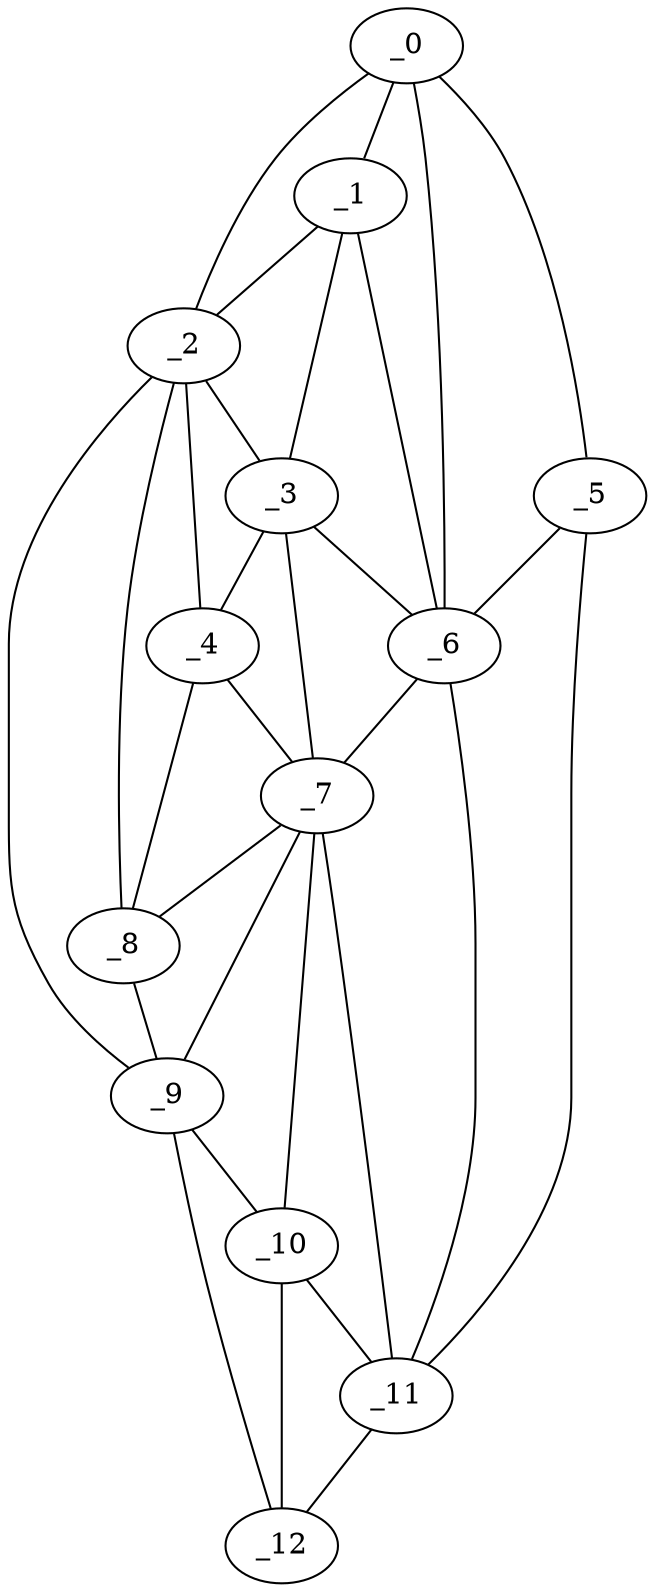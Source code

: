 graph "obj51__0.gxl" {
	_0	 [x=5,
		y=78];
	_1	 [x=13,
		y=81];
	_0 -- _1	 [valence=2];
	_2	 [x=17,
		y=119];
	_0 -- _2	 [valence=1];
	_5	 [x=62,
		y=9];
	_0 -- _5	 [valence=1];
	_6	 [x=62,
		y=20];
	_0 -- _6	 [valence=1];
	_1 -- _2	 [valence=2];
	_3	 [x=56,
		y=80];
	_1 -- _3	 [valence=2];
	_1 -- _6	 [valence=2];
	_2 -- _3	 [valence=2];
	_4	 [x=56,
		y=117];
	_2 -- _4	 [valence=2];
	_8	 [x=78,
		y=117];
	_2 -- _8	 [valence=1];
	_9	 [x=117,
		y=116];
	_2 -- _9	 [valence=1];
	_3 -- _4	 [valence=2];
	_3 -- _6	 [valence=1];
	_7	 [x=74,
		y=80];
	_3 -- _7	 [valence=2];
	_4 -- _7	 [valence=2];
	_4 -- _8	 [valence=2];
	_5 -- _6	 [valence=1];
	_11	 [x=123,
		y=63];
	_5 -- _11	 [valence=1];
	_6 -- _7	 [valence=1];
	_6 -- _11	 [valence=2];
	_7 -- _8	 [valence=1];
	_7 -- _9	 [valence=2];
	_10	 [x=119,
		y=78];
	_7 -- _10	 [valence=1];
	_7 -- _11	 [valence=2];
	_8 -- _9	 [valence=2];
	_9 -- _10	 [valence=1];
	_12	 [x=125,
		y=75];
	_9 -- _12	 [valence=1];
	_10 -- _11	 [valence=2];
	_10 -- _12	 [valence=2];
	_11 -- _12	 [valence=1];
}
